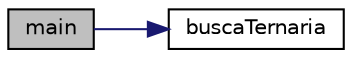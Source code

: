 digraph "main"
{
  edge [fontname="Helvetica",fontsize="10",labelfontname="Helvetica",labelfontsize="10"];
  node [fontname="Helvetica",fontsize="10",shape=record];
  rankdir="LR";
  Node0 [label="main",height=0.2,width=0.4,color="black", fillcolor="grey75", style="filled", fontcolor="black"];
  Node0 -> Node1 [color="midnightblue",fontsize="10",style="solid",fontname="Helvetica"];
  Node1 [label="buscaTernaria",height=0.2,width=0.4,color="black", fillcolor="white", style="filled",URL="$busca_t_8cpp.html#a7b719b6c2e1c6c11a65a31eb3fdbcd4e",tooltip="Função para busca de um valor chave informado pelo usuário dentro de um vetor ordenado. "];
}

